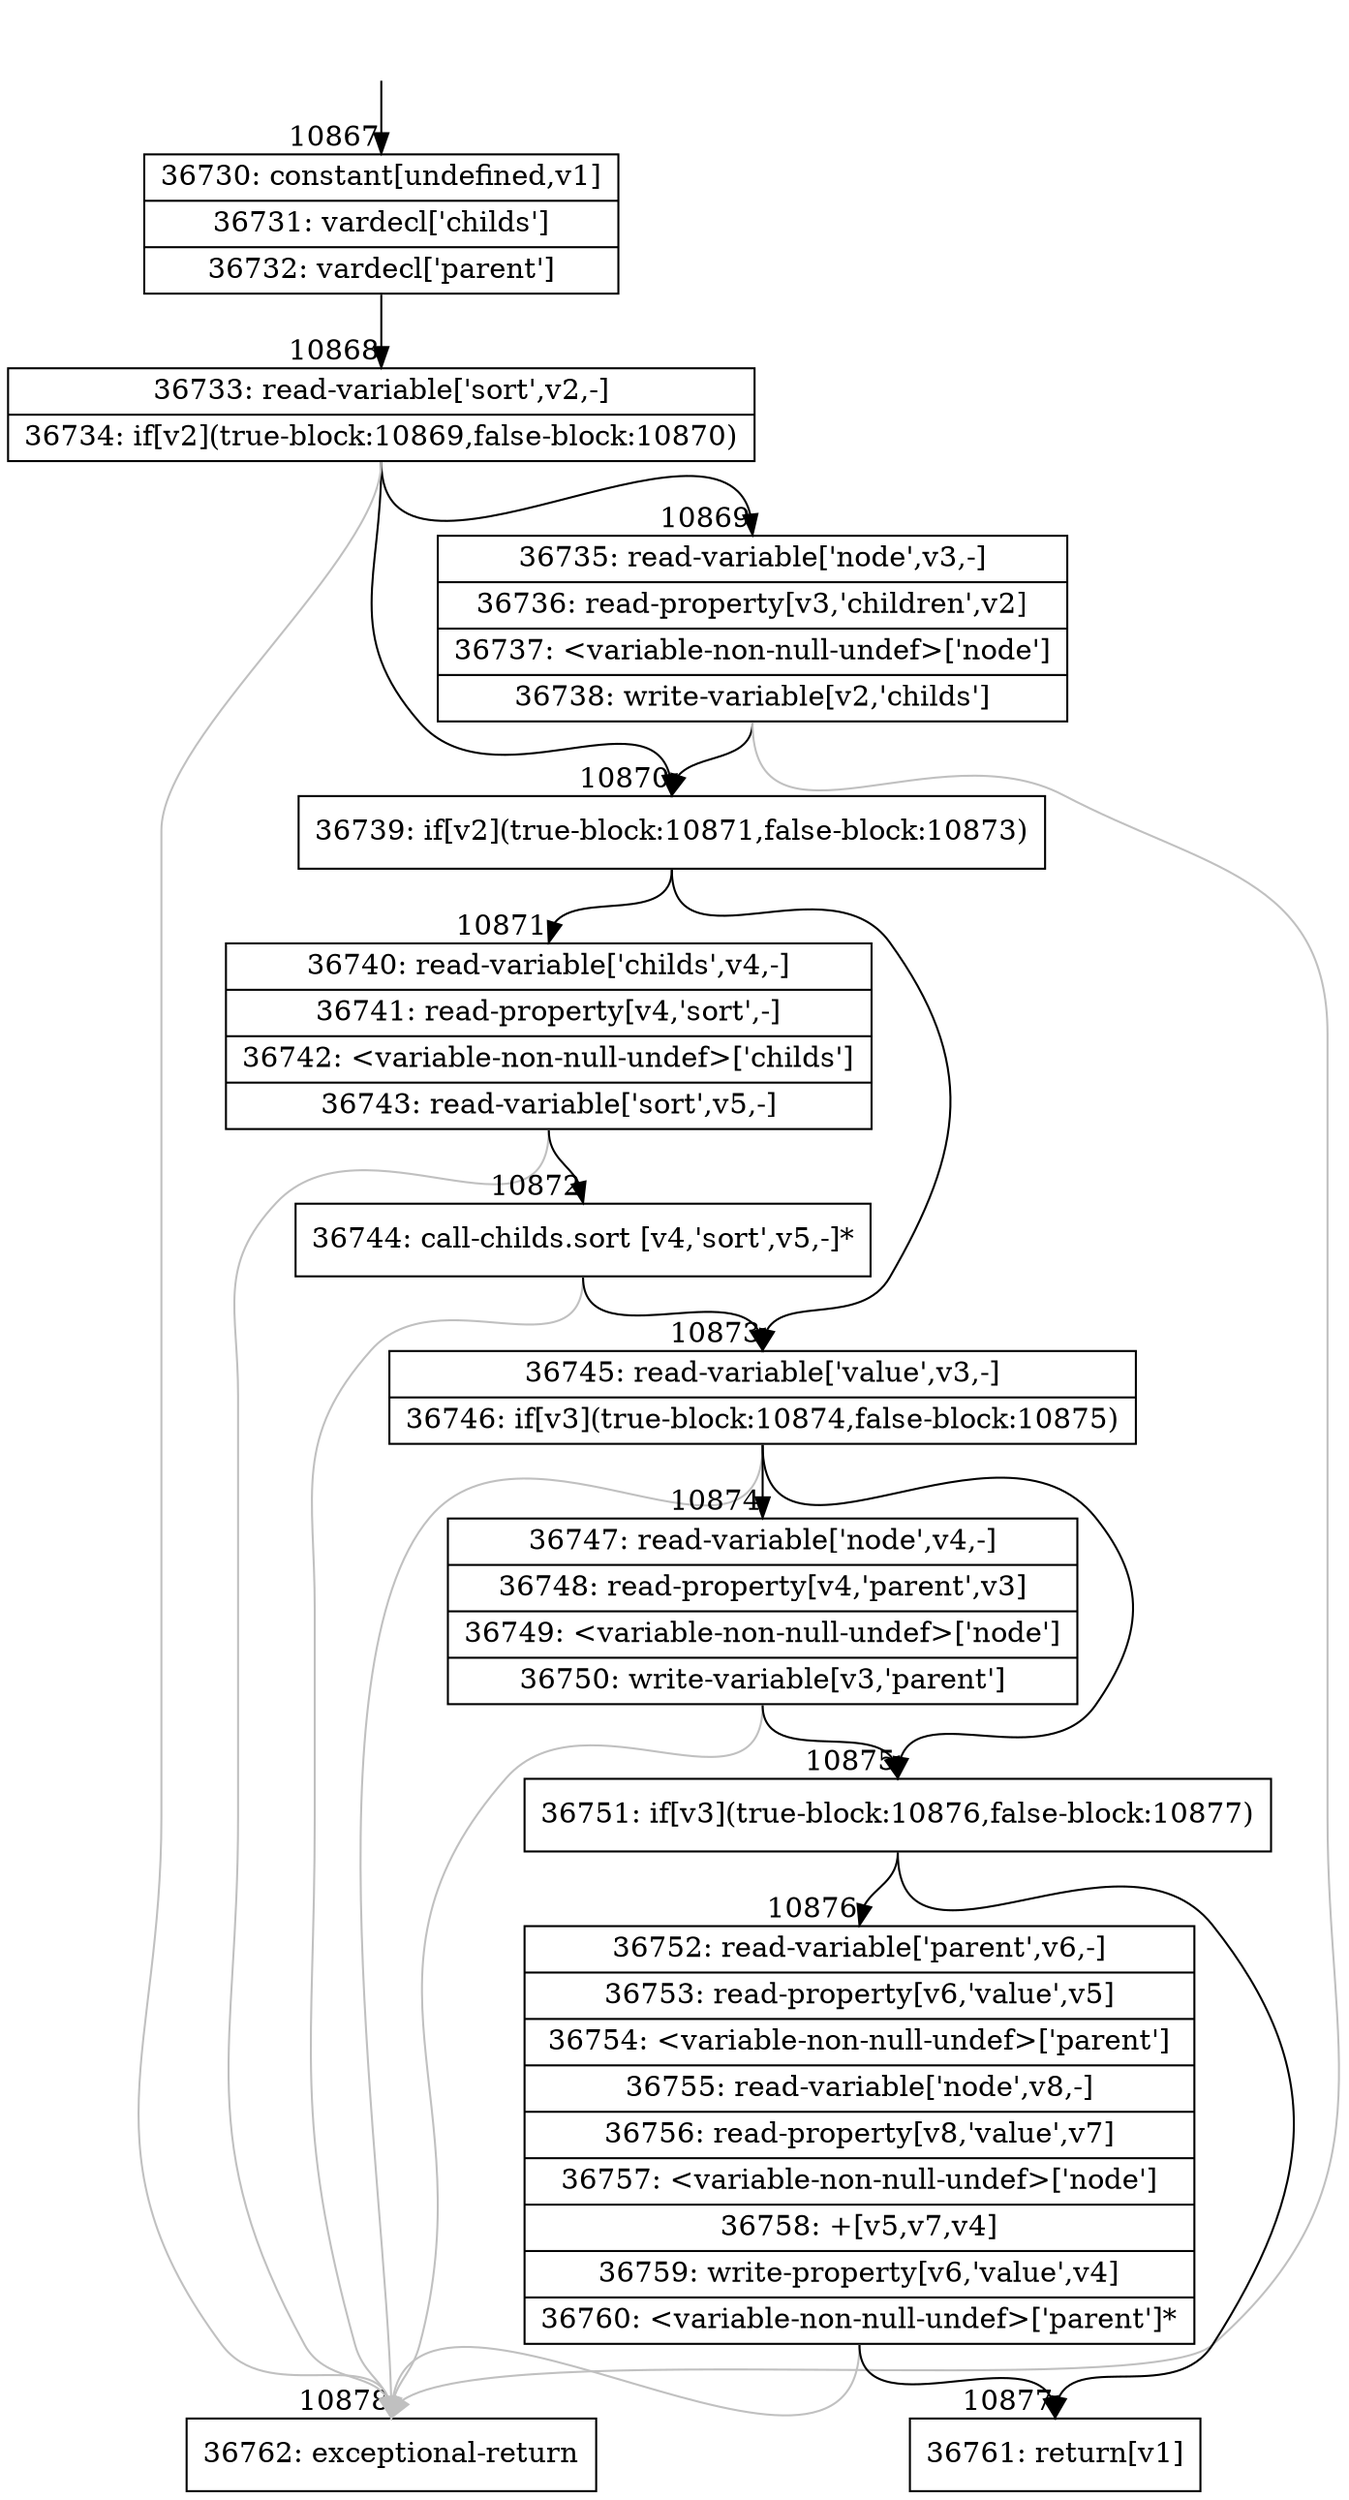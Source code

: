 digraph {
rankdir="TD"
BB_entry997[shape=none,label=""];
BB_entry997 -> BB10867 [tailport=s, headport=n, headlabel="    10867"]
BB10867 [shape=record label="{36730: constant[undefined,v1]|36731: vardecl['childs']|36732: vardecl['parent']}" ] 
BB10867 -> BB10868 [tailport=s, headport=n, headlabel="      10868"]
BB10868 [shape=record label="{36733: read-variable['sort',v2,-]|36734: if[v2](true-block:10869,false-block:10870)}" ] 
BB10868 -> BB10870 [tailport=s, headport=n, headlabel="      10870"]
BB10868 -> BB10869 [tailport=s, headport=n, headlabel="      10869"]
BB10868 -> BB10878 [tailport=s, headport=n, color=gray, headlabel="      10878"]
BB10869 [shape=record label="{36735: read-variable['node',v3,-]|36736: read-property[v3,'children',v2]|36737: \<variable-non-null-undef\>['node']|36738: write-variable[v2,'childs']}" ] 
BB10869 -> BB10870 [tailport=s, headport=n]
BB10869 -> BB10878 [tailport=s, headport=n, color=gray]
BB10870 [shape=record label="{36739: if[v2](true-block:10871,false-block:10873)}" ] 
BB10870 -> BB10871 [tailport=s, headport=n, headlabel="      10871"]
BB10870 -> BB10873 [tailport=s, headport=n, headlabel="      10873"]
BB10871 [shape=record label="{36740: read-variable['childs',v4,-]|36741: read-property[v4,'sort',-]|36742: \<variable-non-null-undef\>['childs']|36743: read-variable['sort',v5,-]}" ] 
BB10871 -> BB10872 [tailport=s, headport=n, headlabel="      10872"]
BB10871 -> BB10878 [tailport=s, headport=n, color=gray]
BB10872 [shape=record label="{36744: call-childs.sort [v4,'sort',v5,-]*}" ] 
BB10872 -> BB10873 [tailport=s, headport=n]
BB10872 -> BB10878 [tailport=s, headport=n, color=gray]
BB10873 [shape=record label="{36745: read-variable['value',v3,-]|36746: if[v3](true-block:10874,false-block:10875)}" ] 
BB10873 -> BB10875 [tailport=s, headport=n, headlabel="      10875"]
BB10873 -> BB10874 [tailport=s, headport=n, headlabel="      10874"]
BB10873 -> BB10878 [tailport=s, headport=n, color=gray]
BB10874 [shape=record label="{36747: read-variable['node',v4,-]|36748: read-property[v4,'parent',v3]|36749: \<variable-non-null-undef\>['node']|36750: write-variable[v3,'parent']}" ] 
BB10874 -> BB10875 [tailport=s, headport=n]
BB10874 -> BB10878 [tailport=s, headport=n, color=gray]
BB10875 [shape=record label="{36751: if[v3](true-block:10876,false-block:10877)}" ] 
BB10875 -> BB10876 [tailport=s, headport=n, headlabel="      10876"]
BB10875 -> BB10877 [tailport=s, headport=n, headlabel="      10877"]
BB10876 [shape=record label="{36752: read-variable['parent',v6,-]|36753: read-property[v6,'value',v5]|36754: \<variable-non-null-undef\>['parent']|36755: read-variable['node',v8,-]|36756: read-property[v8,'value',v7]|36757: \<variable-non-null-undef\>['node']|36758: +[v5,v7,v4]|36759: write-property[v6,'value',v4]|36760: \<variable-non-null-undef\>['parent']*}" ] 
BB10876 -> BB10877 [tailport=s, headport=n]
BB10876 -> BB10878 [tailport=s, headport=n, color=gray]
BB10877 [shape=record label="{36761: return[v1]}" ] 
BB10878 [shape=record label="{36762: exceptional-return}" ] 
//#$~ 6481
}
